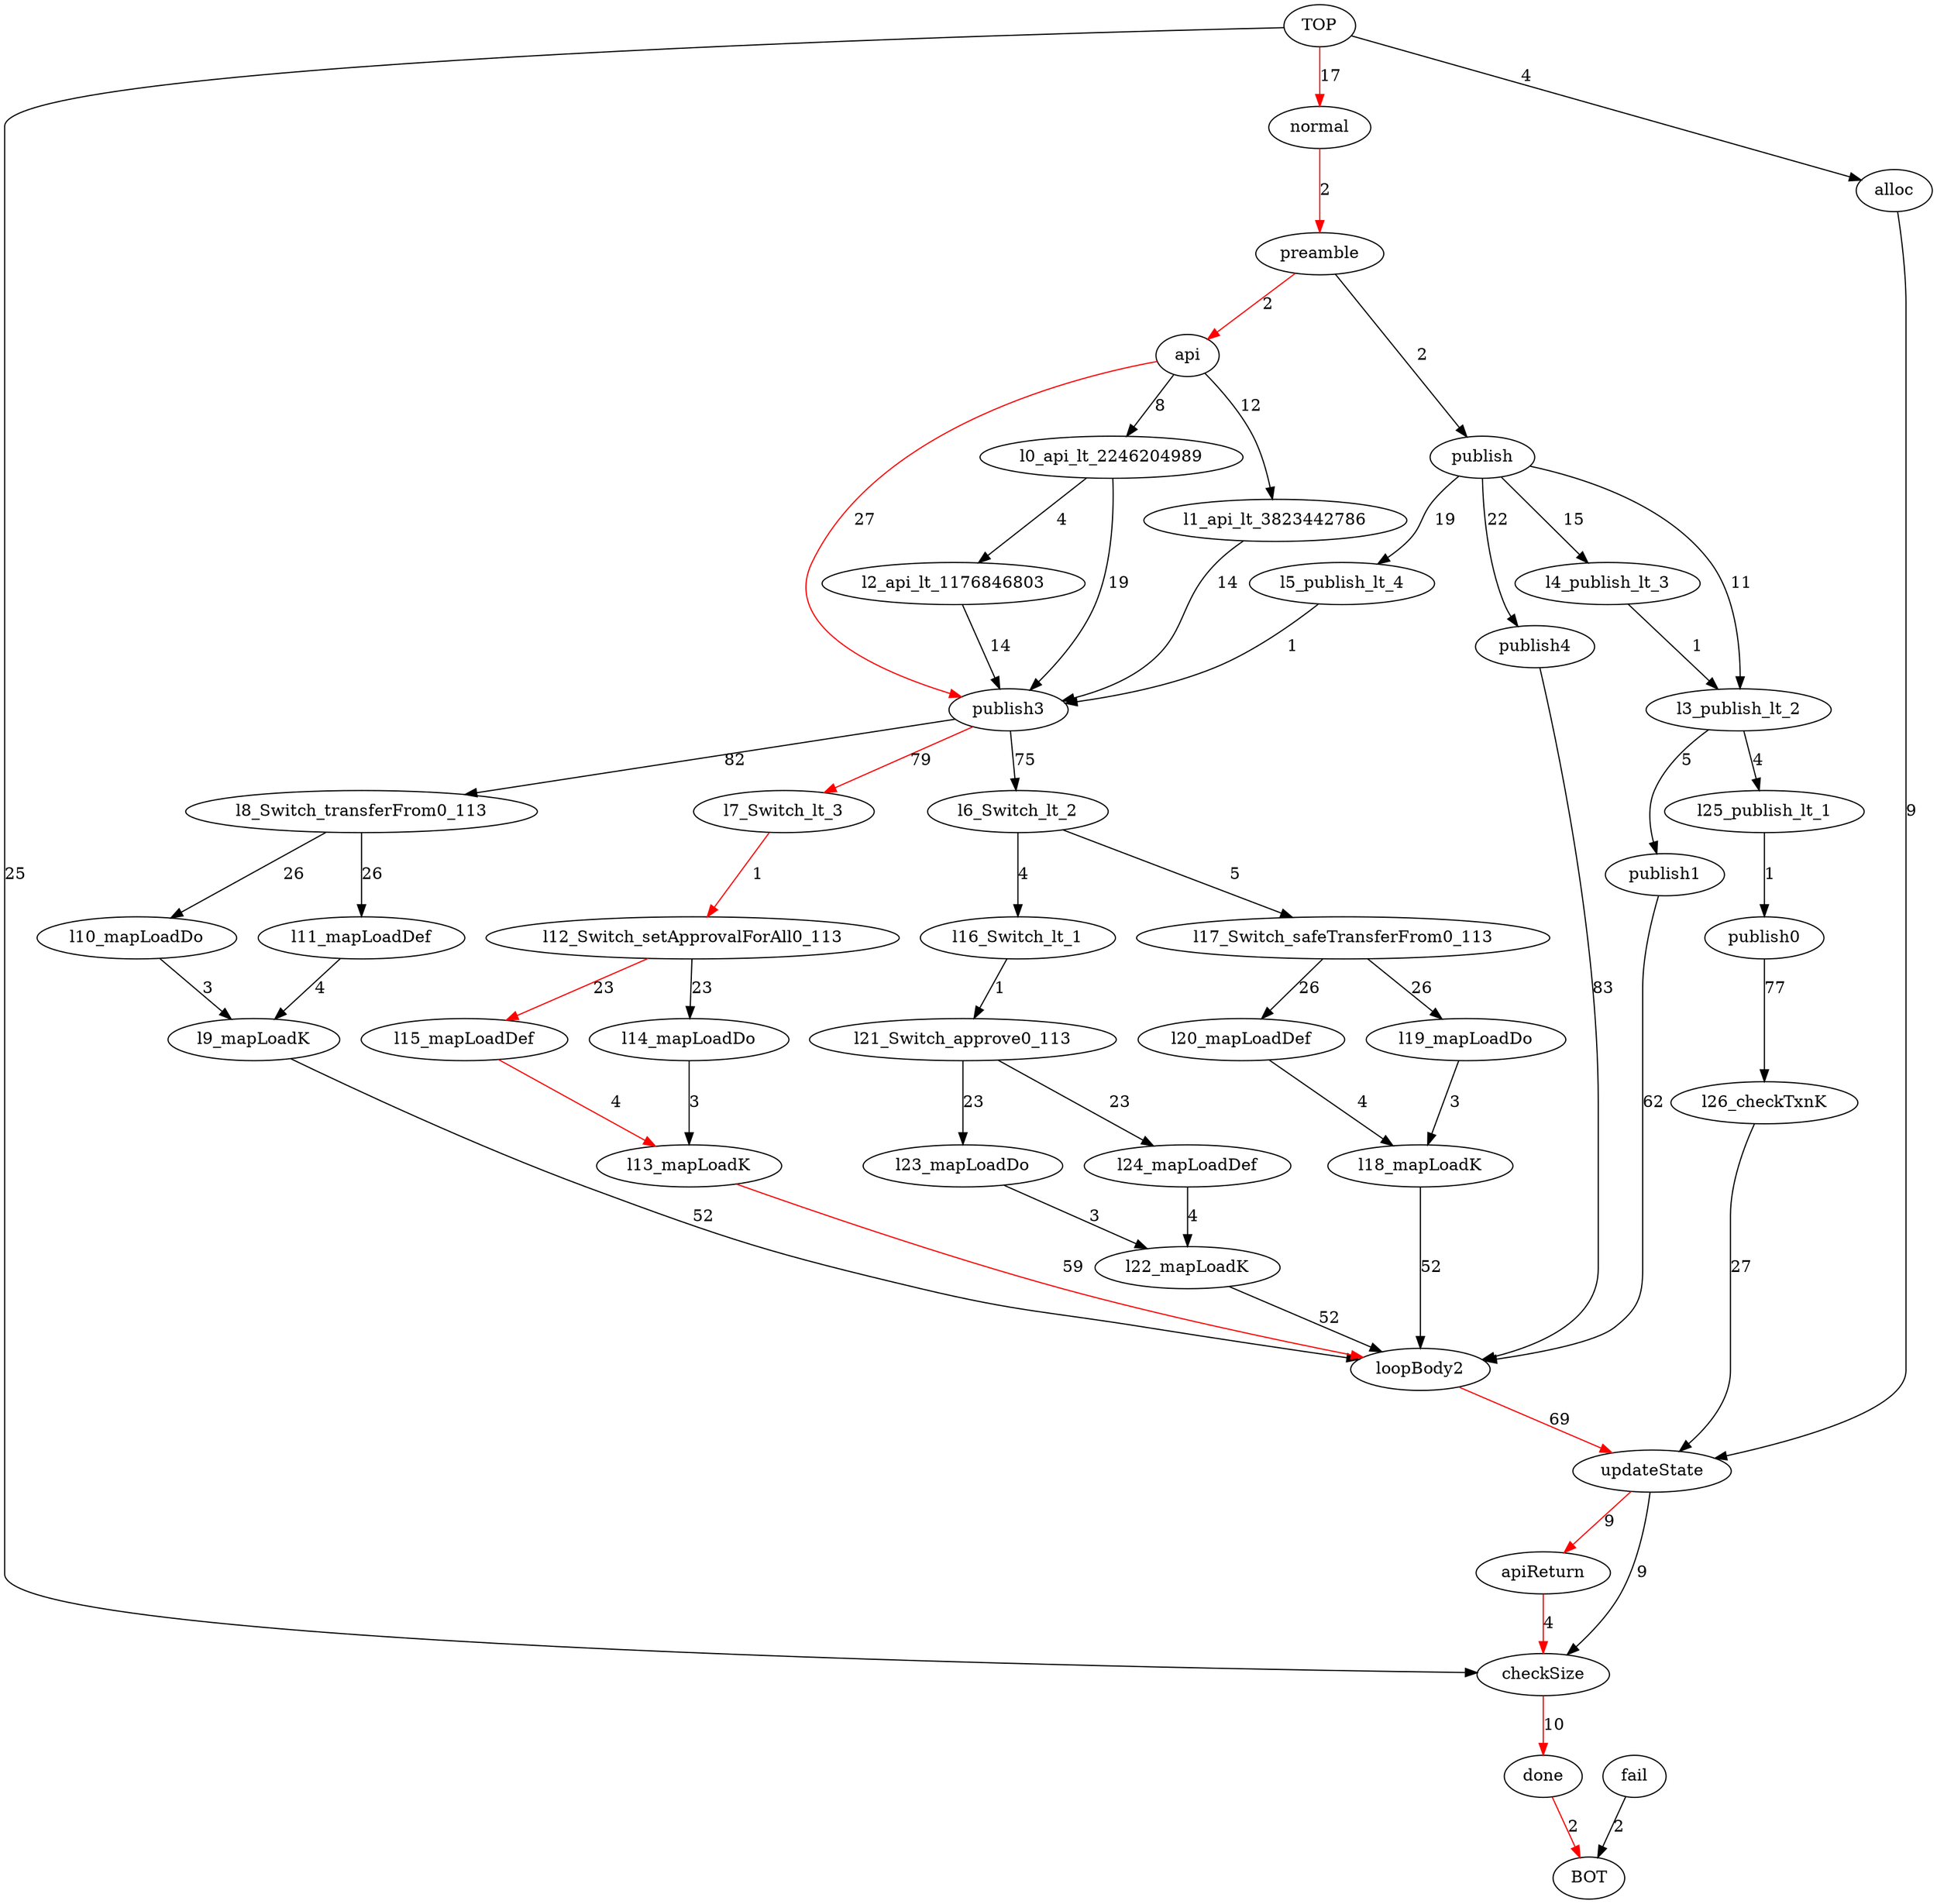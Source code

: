 // This file is in the DOT file format. Upload or copy it into a Graphviz engine, such as https://dreampuf.github.io/GraphvizOnline
digraph {
"TOP" -> "alloc" [label="4"];
"TOP" -> "checkSize" [label="25"];
"TOP" -> "normal" [label="17",color=red];
"alloc" -> "updateState" [label="9"];
"api" -> "l0_api_lt_2246204989" [label="8"];
"api" -> "l1_api_lt_3823442786" [label="12"];
"api" -> "publish3" [label="27",color=red];
"apiReturn" -> "checkSize" [label="4",color=red];
"checkSize" -> "done" [label="10",color=red];
"done" -> "BOT" [label="2",color=red];
"fail" -> "BOT" [label="2"];
"l0_api_lt_2246204989" -> "l2_api_lt_1176846803" [label="4"];
"l0_api_lt_2246204989" -> "publish3" [label="19"];
"l10_mapLoadDo" -> "l9_mapLoadK" [label="3"];
"l11_mapLoadDef" -> "l9_mapLoadK" [label="4"];
"l12_Switch_setApprovalForAll0_113" -> "l14_mapLoadDo" [label="23"];
"l12_Switch_setApprovalForAll0_113" -> "l15_mapLoadDef" [label="23",color=red];
"l13_mapLoadK" -> "loopBody2" [label="59",color=red];
"l14_mapLoadDo" -> "l13_mapLoadK" [label="3"];
"l15_mapLoadDef" -> "l13_mapLoadK" [label="4",color=red];
"l16_Switch_lt_1" -> "l21_Switch_approve0_113" [label="1"];
"l17_Switch_safeTransferFrom0_113" -> "l19_mapLoadDo" [label="26"];
"l17_Switch_safeTransferFrom0_113" -> "l20_mapLoadDef" [label="26"];
"l18_mapLoadK" -> "loopBody2" [label="52"];
"l19_mapLoadDo" -> "l18_mapLoadK" [label="3"];
"l1_api_lt_3823442786" -> "publish3" [label="14"];
"l20_mapLoadDef" -> "l18_mapLoadK" [label="4"];
"l21_Switch_approve0_113" -> "l23_mapLoadDo" [label="23"];
"l21_Switch_approve0_113" -> "l24_mapLoadDef" [label="23"];
"l22_mapLoadK" -> "loopBody2" [label="52"];
"l23_mapLoadDo" -> "l22_mapLoadK" [label="3"];
"l24_mapLoadDef" -> "l22_mapLoadK" [label="4"];
"l25_publish_lt_1" -> "publish0" [label="1"];
"l26_checkTxnK" -> "updateState" [label="27"];
"l2_api_lt_1176846803" -> "publish3" [label="14"];
"l3_publish_lt_2" -> "l25_publish_lt_1" [label="4"];
"l3_publish_lt_2" -> "publish1" [label="5"];
"l4_publish_lt_3" -> "l3_publish_lt_2" [label="1"];
"l5_publish_lt_4" -> "publish3" [label="1"];
"l6_Switch_lt_2" -> "l16_Switch_lt_1" [label="4"];
"l6_Switch_lt_2" -> "l17_Switch_safeTransferFrom0_113" [label="5"];
"l7_Switch_lt_3" -> "l12_Switch_setApprovalForAll0_113" [label="1",color=red];
"l8_Switch_transferFrom0_113" -> "l10_mapLoadDo" [label="26"];
"l8_Switch_transferFrom0_113" -> "l11_mapLoadDef" [label="26"];
"l9_mapLoadK" -> "loopBody2" [label="52"];
"loopBody2" -> "updateState" [label="69",color=red];
"normal" -> "preamble" [label="2",color=red];
"preamble" -> "api" [label="2",color=red];
"preamble" -> "publish" [label="2"];
"publish" -> "l3_publish_lt_2" [label="11"];
"publish" -> "l4_publish_lt_3" [label="15"];
"publish" -> "l5_publish_lt_4" [label="19"];
"publish" -> "publish4" [label="22"];
"publish0" -> "l26_checkTxnK" [label="77"];
"publish1" -> "loopBody2" [label="62"];
"publish3" -> "l6_Switch_lt_2" [label="75"];
"publish3" -> "l7_Switch_lt_3" [label="79",color=red];
"publish3" -> "l8_Switch_transferFrom0_113" [label="82"];
"publish4" -> "loopBody2" [label="83"];
"updateState" -> "apiReturn" [label="9",color=red];
"updateState" -> "checkSize" [label="9"];
}